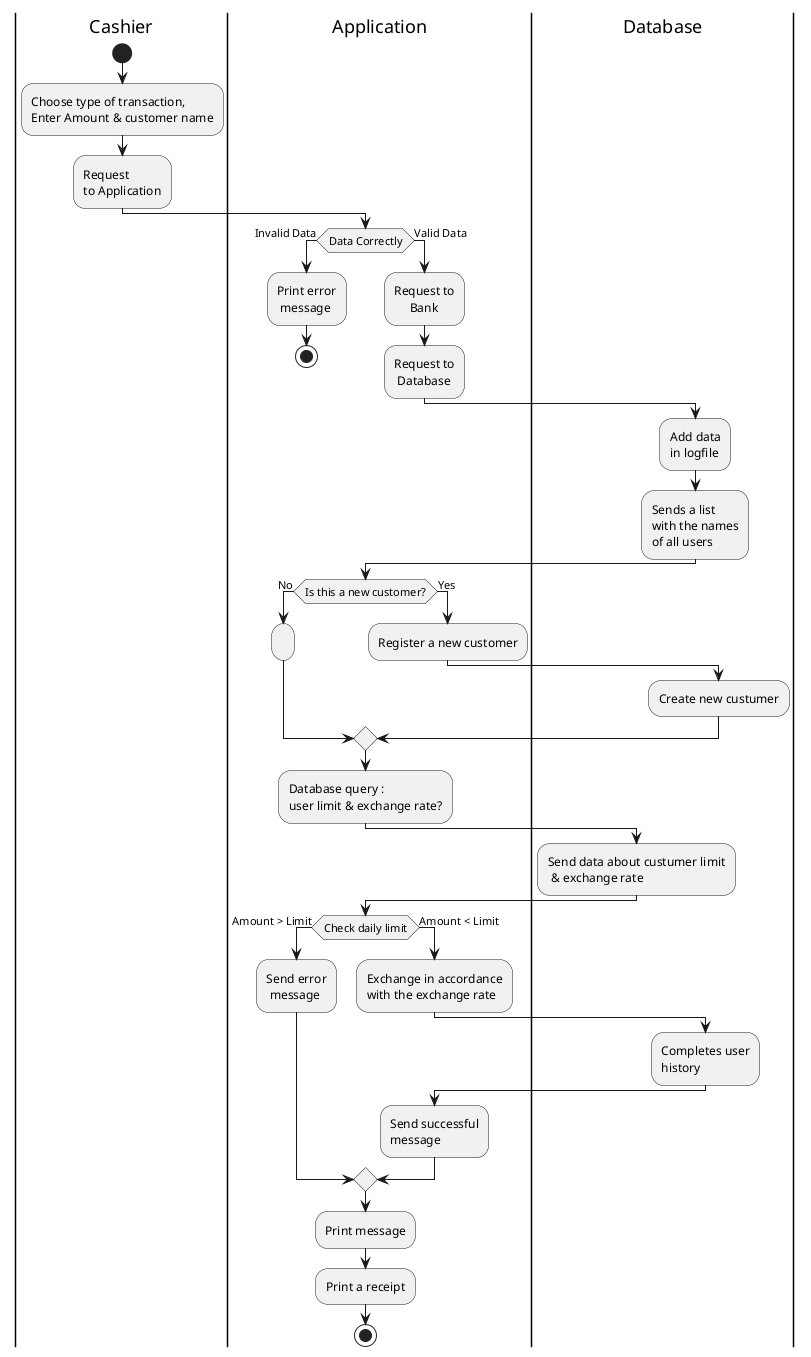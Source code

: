 @startuml
    |Cashier|
        start
            :Choose type of transaction,
            Enter Amount & customer name;
            :Request\nto Application;
    |Application|
            if (Data Correctly) then (Invalid Data)
                :Print error\n message;
                stop
            else (Valid Data)
                :Request to\n     Bank;
                :Request to\n Database;
    |Database|
                :Add data\nin logfile;
                :Sends a list\nwith the names\nof all users;
            endif
    |Application|
            if (Is this a new customer?) then (No)
            :;
    |Application|
            else (Yes)
                :Register a new customer;
    |Database|
                :Create new custumer;     
            endif
    |Application|
            :Database query :\nuser limit & exchange rate?;
    |Database|
            :Send data about custumer limit\n & exchange rate;
    |Application|
            if (Check daily limit) then (Amount > Limit)
                :Send error\n message;
            else (Amount < Limit)
                :Exchange in accordance\nwith the exchange rate;
    |Database|
                :Completes user\nhistory;
    |Application|
                :Send successful\nmessage;
            endif
            :Print message;
            :Print a receipt;
        stop
@enduml